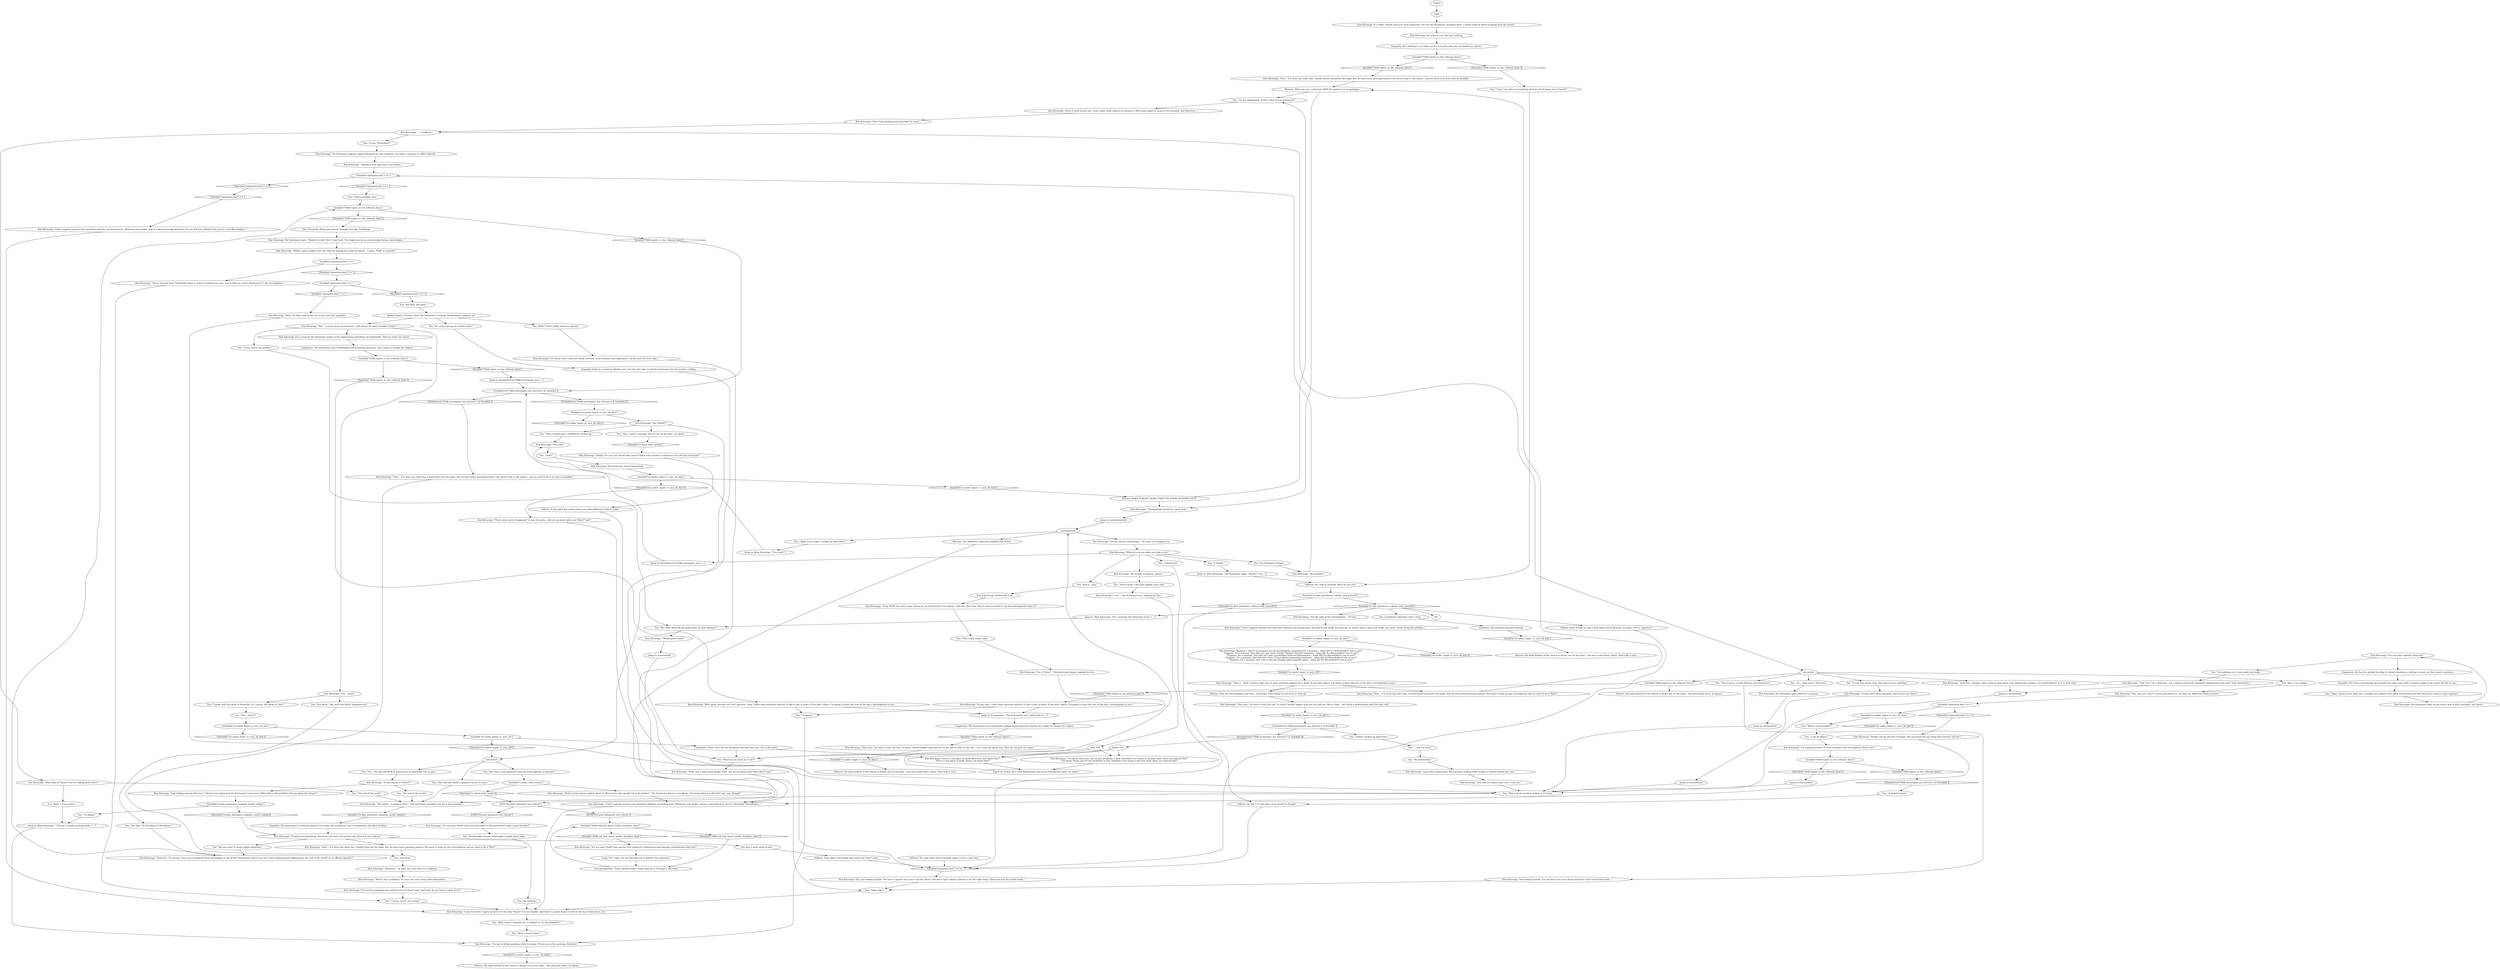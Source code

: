 # ICE / KIM RACISM FINAL TALK
# You failed the red check to get Kim to dance, and now you have to try to make amends or lose Kim's friendship forever.
# ==================================================
digraph G {
	  0 [label="START"];
	  1 [label="input"];
	  2 [label="Kim Kitsuragi: \"Now -- if it were any other day, I would leave for the night. But we have more pressing matters. We need to get to the island -- and we need to do it as soon as possible.\""];
	  3 [label="Variable[\"TASK.report_to_the_tribunal_done\"]"];
	  4 [label="Variable[\"TASK.report_to_the_tribunal_done\"]", shape=diamond];
	  5 [label="!(Variable[\"TASK.report_to_the_tribunal_done\"])", shape=diamond];
	  6 [label="Kim Kitsuragi: It's colder outside than you were expecting. You see the lieutenant, standing there, a small cloud of white escaping from his mouth..."];
	  7 [label="You: \"I'm not apologizing, if that's what you're waiting for.\""];
	  8 [label="Variable[\"reputation.kim\"] >= 1"];
	  9 [label="Variable[\"reputation.kim\"] >= 1", shape=diamond];
	  10 [label="!(Variable[\"reputation.kim\"] >= 1)", shape=diamond];
	  11 [label="Kim Kitsuragi: \"But now I'm afraid I just can't trust you.\""];
	  12 [label="You: \"Why? I don't really need you anyway.\""];
	  13 [label="Kim Kitsuragi: \"Try not to break anything while I'm gone. I'll see you in the morning, detective.\""];
	  14 [label="You: \"It was just words, Kim. They don't mean anything.\""];
	  15 [label="Kim Kitsuragi: \"Nobody's ever said that to me before...\""];
	  16 [label="You: \"Uh... she said the RCM is gonna have an important role to play...\""];
	  17 [label="You: \"She said the world is going to end in 22 years.\""];
	  18 [label="Kim Kitsuragi: \"Promise me something, detective: You won't tell anyone else what you just told me.\""];
	  19 [label="Jump to: [IsTaskActive(\"TASK.investigate_sea_f ...]"];
	  20 [label="kimrevhub"];
	  21 [label="Kim Kitsuragi: \"Detective,\" he says, his voice level as a tabletop."];
	  22 [label="You: \"Okay, scratch that. I *definitely* fucked up.\""];
	  23 [label="Esprit de Corps: He is your half-brother and you're driving him away. For what?"];
	  24 [label="Variable[\"TASK.ask_kim_about_seolite_database_done\"]"];
	  25 [label="Variable[\"TASK.ask_kim_about_seolite_database_done\"]", shape=diamond];
	  26 [label="!(Variable[\"TASK.ask_kim_about_seolite_database_done\"])", shape=diamond];
	  27 [label="You: \"A Seolite.\""];
	  28 [label="Logic: He's right. No one *forced* you to believe that nonsense."];
	  29 [label="You: \"I spoke with the spirit of Revachol. Or, I guess, she spoke to *me*.\""];
	  30 [label="Kim Kitsuragi: \"Yes, it *does*.\" The lieutenant begins tapping his foot..."];
	  31 [label="Kim Kitsuragi: \"The world... is going to end...\" The lieutenant considers this for a long moment..."];
	  32 [label="Variable[\"TASK.report_to_the_tribunal_done\"]"];
	  33 [label="Variable[\"TASK.report_to_the_tribunal_done\"]", shape=diamond];
	  34 [label="!(Variable[\"TASK.report_to_the_tribunal_done\"])", shape=diamond];
	  35 [label="Shivers: The dark shadow of the church is drawn out on the sand... two men stand there, silent. Their talk is over."];
	  36 [label="Volition: Yeah, didn't even know they stack shit *that* sorry."];
	  37 [label="You: \"Hey, I made a mistake, but it's not all my fault, you know.\""];
	  38 [label="You: \"'And'?\""];
	  39 [label="Kim Kitsuragi: \"What do you see when you look at me?\""];
	  40 [label="You: \"A binoclard.\""];
	  41 [label="Kim Kitsuragi: \"In any case, I have some personal matters I'd like to get in order. If you don't object, I'm going to leave the rest of the day's investigation to you...\""];
	  42 [label="Kim Kitsuragi: The lieutenant appears caught off-guard by your response. He takes a moment to collect himself..."];
	  43 [label="Variable[\"TASK.report_to_the_tribunal_done\"]"];
	  44 [label="Variable[\"TASK.report_to_the_tribunal_done\"]", shape=diamond];
	  45 [label="!(Variable[\"TASK.report_to_the_tribunal_done\"])", shape=diamond];
	  46 [label="You: \"Kim, I can explain...\""];
	  47 [label="Shivers: The dark shadow of the church is drawn out on the sand... two men stand there, silent. Their talk is over."];
	  48 [label="Variable[\"reputation.kim\"] >= 5"];
	  49 [label="Variable[\"reputation.kim\"] >= 5", shape=diamond];
	  50 [label="!(Variable[\"reputation.kim\"] >= 5)", shape=diamond];
	  51 [label="Kim Kitsuragi: \"I don't suppose anyone ever questions whether you belong here. Whatever your faults, you're a decent-enough detective. No one will ever *doubt* that you're a real Revacholian...\""];
	  52 [label="Kim Kitsuragi: \"If they don't mean anything, why do you say them?\""];
	  53 [label="Variable[\"TASK.report_to_the_tribunal_done\"]"];
	  54 [label="Variable[\"TASK.report_to_the_tribunal_done\"]", shape=diamond];
	  55 [label="!(Variable[\"TASK.report_to_the_tribunal_done\"])", shape=diamond];
	  56 [label="IsTHCPresent(\"advanced_race_theory\")"];
	  57 [label="IsTHCPresent(\"advanced_race_theory\")", shape=diamond];
	  58 [label="!(IsTHCPresent(\"advanced_race_theory\"))", shape=diamond];
	  59 [label="Variable[\"ice.kim_postdance_volition_look_yourself\"]"];
	  60 [label="Variable[\"ice.kim_postdance_volition_look_yourself\"]", shape=diamond];
	  61 [label="!(Variable[\"ice.kim_postdance_volition_look_yourself\"])", shape=diamond];
	  62 [label="Kim Kitsuragi: \"God, *no*. I'm a detective, not a charity service for shambolic degenerates who won't help themselves...\""];
	  63 [label="Kim Kitsuragi: \"You fucking asshole. I'm not here to be your *loyal assistant*, and I never have been...\""];
	  64 [label="Kim Kitsuragi: \"I was born here. I grew up here. It's the only *home* I've ever known. And there's a good chance I'll die in the line of duty here, too.\""];
	  65 [label="Kim Kitsuragi: \"Don't fuck anything else up while I'm away.\""];
	  66 [label="Shivers: The dark shadow of the church is drawn out on the sand... two men part there. In silence."];
	  67 [label="Empathy: The lieutenant is a rational observer of reality. His worldview can't accommodate this kind of thing."];
	  68 [label="Jump to: [Kim Kitsuragi: \"\"Try not to break anything while I'...\"]"];
	  69 [label="Kim Kitsuragi: \"Really? It's not your *fault* that you're *down with racism* or whatever you told that lorryman?\""];
	  70 [label="Kim Kitsuragi: The lieutenant stares impassively."];
	  71 [label="yrproblemhub"];
	  72 [label="Kim Kitsuragi: \"Which I guess makes *me* the idiot for hoping you could be better... I mean, *look* at yourself...\""];
	  73 [label="You: \"Go ahead.\""];
	  74 [label="Composure: The lieutenant's not comfortable with emotional openness. He's eager to change the subject."];
	  75 [label="Kim Kitsuragi: \"A role to play in *what*?\""];
	  76 [label="IsTaskActive(\"TASK.investigate_sea_fortress\")--[[ Variable[ ]]"];
	  77 [label="IsTaskActive(\"TASK.investigate_sea_fortress\")--[[ Variable[ ]]", shape=diamond];
	  78 [label="!(IsTaskActive(\"TASK.investigate_sea_fortress\")--[[ Variable[ ]])", shape=diamond];
	  79 [label="You: \"She said it was important that we stick together, as partners.\""];
	  80 [label="Kim Kitsuragi: He turns to you, but says nothing."];
	  81 [label="Kim Kitsuragi: \"It's not your *fault* that you subscribed to Measurehead's inane racial theories?\""];
	  82 [label="Kim Kitsuragi: The lieutenant goes silent for a moment."];
	  83 [label="You: \"So, you're giving me another shot?\""];
	  84 [label="You: \"To me, you're my partner.\""];
	  85 [label="Kim Kitsuragi: \"I see...\" the lieutenant says, tapping his foot..."];
	  86 [label="Composure: The lieutenant's not comfortable talking about himself so openly. He's eager to change the subject."];
	  87 [label="Kim Kitsuragi: \"Detective, I'm serious. Have you considered what will happen to the RCM's reputation if one of our own starts going around talking about the end of the world? In an official capacity?\""];
	  88 [label="Kim Kitsuragi: \"It's not your *fault* that you buy into whatever conspiracies bug-chasing cryptofascists feed you?\""];
	  89 [label="You: \"Just a... guy.\""];
	  90 [label="You: \"Okay, you're right. I fucked up back there.\""];
	  91 [label="Jump to: [yrproblemhub]"];
	  92 [label="You: \"So... what now?\" (Proceed.)"];
	  93 [label="Kim Kitsuragi: \"Get your shit together, detective.\""];
	  94 [label="You: \"I'm working on it, I just need your help...\""];
	  95 [label="Kim Kitsuragi: \"Of course that's what you think, contrary to all evidence and experience. I'm not here for your sake...\""];
	  96 [label="Jump to: [excusehub]"];
	  97 [label="Jump to: [excusehub]"];
	  98 [label="Kim Kitsuragi: \"Well, good, because we *are* partners. Now, I have some personal matters I'd like to get in order. If you don't object, I'm going to leave the rest of the day's investigation to you...\""];
	  99 [label="You: \"The end of the world.\""];
	  100 [label="Empathy: He's waiting to see what you do. For god's sake say you fucked up, please."];
	  101 [label="Kim Kitsuragi: \"Yes, and?\""];
	  102 [label="Shivers: MAKE IT RIGHT. MORE THAN YOU KNOW DEPENDS ON IT."];
	  103 [label="Empathy: He's been anticipating this moment for some time. Still, it doesn't make it any easier for him to say..."];
	  104 [label="Kim Kitsuragi: \"*What* good times?\""];
	  105 [label="Jump to: [excusehub]"];
	  106 [label="You: \"The end of the world.\""];
	  107 [label="You: \"Are you sure? It seems kinda important.\""];
	  108 [label="Variable[\"ice.andre_hyper_rc_succ_fix_kim\"]"];
	  109 [label="Variable[\"ice.andre_hyper_rc_succ_fix_kim\"]", shape=diamond];
	  110 [label="!(Variable[\"ice.andre_hyper_rc_succ_fix_kim\"])", shape=diamond];
	  111 [label="Jump to: [Kim Kitsuragi: \"\"Yes, and?\"\"]"];
	  112 [label="Kim Kitsuragi: The lieutenant looks at you with a mix of pity, contempt, and alarm..."];
	  113 [label="Volition: The only doom you've brought about so far is your own."];
	  114 [label="Kim Kitsuragi: \"Revacholian.\""];
	  115 [label="Kim Kitsuragi: \"I don't suppose anyone ever questions whether you belong here. Whatever your faults, you're a solid detective. You're *obviously* Revacholian...\""];
	  116 [label="You: \"That's probably wise.\""];
	  117 [label="Kim Kitsuragi: \"Now -- if it were any other day, I would leave for the night. But we have more pressing matters. We need to wrap up this investigation and we need to do it *fast*.\""];
	  118 [label="Variable[\"ice.andre_hyper_rc_succ_fix_kim\"]"];
	  119 [label="Variable[\"ice.andre_hyper_rc_succ_fix_kim\"]", shape=diamond];
	  120 [label="!(Variable[\"ice.andre_hyper_rc_succ_fix_kim\"])", shape=diamond];
	  121 [label="Kim Kitsuragi: \"You *think*?\""];
	  122 [label="You: \"...and I'm sorry.\""];
	  123 [label="Kim Kitsuragi: \"*Apologizing* would be a good start.\""];
	  124 [label="Kim Kitsuragi: \"Yeah, that's what most people *say*. But do you know what they *don't* say?\""];
	  125 [label="You: A good guy, underneath it all."];
	  126 [label="Volition: Kind of hard to sing a duet when you're all alone on-stage, isn't it, superstar?"];
	  127 [label="Authority: The sentence has been passed."];
	  128 [label="Kim Kitsuragi: \"... no offence.\""];
	  129 [label="Variable[\"ice.andre_hyper_rc_succ_fix_kim\"]"];
	  130 [label="Variable[\"ice.andre_hyper_rc_succ_fix_kim\"]", shape=diamond];
	  131 [label="!(Variable[\"ice.andre_hyper_rc_succ_fix_kim\"])", shape=diamond];
	  132 [label="Kim Kitsuragi: \"Suppose I *don't* recommend you be involuntarily committed for a moment... what did *La Revacholière* say to you?\"\n\"Suppose, for a moment, that this isn't just more of your *Remote Viewer* nonsense... what did *La Revacholière* say to you?\"\n\"Suppose, for a moment, that this isn't just a pyrholidon-induced hallucination... what did *La Revacholière* say to you?\"\n\"Suppose, for a moment, that this isn't more of your ghost-summoning nonsense... what did *La Revacholière* say to you?\"\n\"Suppose, for a moment, that you're not just chasing urban legends again... what did *La Revacholière* say to you?\""];
	  133 [label="You: \"The... future?\""];
	  134 [label="Kim Kitsuragi: \"Quit fooling around, detective.\" There's real urgency in the lieutenant's voice now. \"What did La Revacholière tell you about the future?\""];
	  135 [label="You: \"But Kim, I'm the Augur of Desolation.\""];
	  136 [label="You: Just a sorry stack of shit..."];
	  137 [label="Jump to: [Kim Kitsuragi: \"For a moment the lieutenant seems t...\"]"];
	  138 [label="Variable[\"tc.down_with_racism\"]"];
	  139 [label="Variable[\"tc.down_with_racism\"]", shape=diamond];
	  140 [label="!(Variable[\"tc.down_with_racism\"])", shape=diamond];
	  141 [label="Kim Kitsuragi: \"Well, at least you're explicit about it. Most of the time people try to be *polite*.\" The lieutenant doesn't even flinch. \"You know what you did *not* say I am, though?\""];
	  142 [label="Jump to: [Kim Kitsuragi: \"The lieutenant sighs. \"Maybe it rea...\"]"];
	  143 [label="Kim Kitsuragi: \"Now, if you'll excuse me, I have some other matters to attend to. We'll meet again as usual in the morning. And detective...\""];
	  144 [label="Jump to: [excusehub]"];
	  145 [label="Variable[\"reputation.kim\"] >= 1"];
	  146 [label="Variable[\"reputation.kim\"] >= 1", shape=diamond];
	  147 [label="!(Variable[\"reputation.kim\"] >= 1)", shape=diamond];
	  148 [label="Variable[\"ice.andre_hyper_rc_succ_fix_kim\"]"];
	  149 [label="Variable[\"ice.andre_hyper_rc_succ_fix_kim\"]", shape=diamond];
	  150 [label="!(Variable[\"ice.andre_hyper_rc_succ_fix_kim\"])", shape=diamond];
	  151 [label="You: \"What's your problem?\""];
	  152 [label="You: \"What do you want me to do?\""];
	  153 [label="Rhetoric: You definitely could have handled that better."];
	  154 [label="Volition: If that good guy never comes out, what difference does it make?"];
	  155 [label="Kim Kitsuragi: \"Stop, STOP. You won't even call me by my *actual title*. It's always, 'Kim this, Kim that.' Has it even occurred to you how disrespectful that is?\""];
	  156 [label="Kim Kitsuragi: \"But, see, you *can't*, or you just refuse to, not that the difference really matters.\""];
	  157 [label="Kim Kitsuragi: \"I'm staying because *I* have to protect the investigation *from you*...\""];
	  158 [label="You: \"None taken.\""];
	  159 [label="You: \"A true *Vacholiere*.\""];
	  160 [label="Jump to: [IsTaskActive(\"TASK.investigate_sea_f ...]"];
	  161 [label="Kim Kitsuragi: \"This case,\" he turns to face the sea, \"is much, *much* bigger than just you or me. We're close to the end -- let's cross the finish line. Then we can part our ways.\""];
	  162 [label="Rhetoric: What are you, a petulant child? He expects you to apologize."];
	  163 [label="Kim Kitsuragi: \"That's what you're *supposed* to say, of course... But do you know what you *didn't* say?\""];
	  164 [label="Kim Kitsuragi: \"I just don't understand. We had been making *real* progress toward solving the case...\""];
	  165 [label="Kim Kitsuragi: \"No, you fucking asshole. This isn't a *game* and you're not the *hero*. You don't *get* infinite chances to do the right thing. That's not how the world works...\""];
	  166 [label="Empathy: Hold on a moment. Maybe now's not the best time to tell the lieutenant that the world is ending..."];
	  167 [label="Kim Kitsuragi: \"Now, I... think I need to take care of some personal matters for a while. If you don't object, I'm going to leave the rest of the day's investigation to you...\""];
	  168 [label="Pain Threshold: Sharp pain shoots through your hip, throbbing..."];
	  169 [label="Kim Kitsuragi: \"This case,\" he turns to face the sea, \"is much, *much* bigger than just you and me. We're close -- let's keep it professional until the very end.\""];
	  170 [label="You: \"Hey, Kim.\""];
	  171 [label="Kim Kitsuragi: \"You know, detective, one of your problems is that *nothing* ever seems to be your fault. Have you noticed that?\"\n\"You know, Harry, one of your problems is that *nothing* ever seems to be your fault. Have you noticed that?\""];
	  172 [label="Conceptualization: Those theories didn't really hold up in retrospect, did they?"];
	  173 [label="You: 'Irretrievable human catastrophe' sounds about right."];
	  174 [label="You: A goddamn superstar, that's what."];
	  175 [label="Kim Kitsuragi: \"For the sake of the investigation... I'll stay.\""];
	  176 [label="You: \"Okay, I know you're mad, but I actually just talked to the spirit of Revachol and she told me we need to work together...\""];
	  177 [label="You: \"That's great, I could still use your assistance.\""];
	  178 [label="Kim Kitsuragi: \"But -- to most of my countrymen, I will always be some *monkey fucker*.\""];
	  179 [label="You: \"Wait, before I blacked out, I *talked* to *La Revacholière*.\""];
	  180 [label="Kim Kitsuragi: \"You... what?\""];
	  181 [label="You: \"Wait, I wasn't done...\""];
	  182 [label="Jump to: [Composure: \"The lieutenant's not comfortable ta...\"]"];
	  183 [label="post trib"];
	  184 [label="Kim Kitsuragi: The lieutenant sighs. \"Maybe it really *isn't* your fault. You might just be an irretrievable human catastrophe...\""];
	  185 [label="Volition: Yes, look at yourself. What do you see?"];
	  186 [label="Variable[\"reputation.kim\"] >= 5"];
	  187 [label="Variable[\"reputation.kim\"] >= 5", shape=diamond];
	  188 [label="!(Variable[\"reputation.kim\"] >= 5)", shape=diamond];
	  189 [label="Kim Kitsuragi: \"You've not just been *unhelpful* when it comes to solving the case, you've been an active *hindrance* to the investigation...\""];
	  190 [label="You: \"But Kim, the spirit...\""];
	  191 [label="Composure: He has the upright bearing of a king's headsman, waiting to carry out the crown's sentence."];
	  192 [label="Jump to: [excusehub]"];
	  193 [label="You: \"That really sucks, man.\""];
	  194 [label="Kim Kitsuragi: For a moment the lieutenant seems to be suppressing something uncomfortable. Then he clears his throat..."];
	  195 [label="You: \"But what about all the good times we had together?\""];
	  196 [label="Variable[\"TASK.report_to_the_tribunal_done\"]"];
	  197 [label="Variable[\"TASK.report_to_the_tribunal_done\"]", shape=diamond];
	  198 [label="!(Variable[\"TASK.report_to_the_tribunal_done\"])", shape=diamond];
	  199 [label="Shivers: The dark shadow of the church is drawn out on the sand... two men stand there. In silence."];
	  200 [label="IsTaskActive(\"TASK.investigate_sea_fortress\")--[[ Variable[ ]]"];
	  201 [label="IsTaskActive(\"TASK.investigate_sea_fortress\")--[[ Variable[ ]]", shape=diamond];
	  202 [label="!(IsTaskActive(\"TASK.investigate_sea_fortress\")--[[ Variable[ ]])", shape=diamond];
	  203 [label="You: \"I think I fucked up back there...\""];
	  204 [label="Kim Kitsuragi: \"You're a real piece of work, detective, you know that?\"\n\"You're a real piece of work, Harry, you know that?\""];
	  205 [label="Kim Kitsuragi: \"You've been spinning your wheels here for *how* long? And what do you have to show for it?\""];
	  206 [label="Kim Kitsuragi: \"Well, I'm done waiting for you to get your shit together.\""];
	  207 [label="You: \"I mean, you're not wrong.\""];
	  208 [label="excusehub"];
	  209 [label="You: \"She said the world is ending in 22 years.\""];
	  210 [label="Variable[\"ice.kim_postdance_empathy_world_ending\"]"];
	  211 [label="Variable[\"ice.kim_postdance_empathy_world_ending\"]", shape=diamond];
	  212 [label="!(Variable[\"ice.kim_postdance_empathy_world_ending\"])", shape=diamond];
	  213 [label="You: \"Go ahead.\""];
	  214 [label="Kim Kitsuragi: \"Now -- if it were any other day, I would excuse myself for the night. But we have more pressing matters. We need to wrap up this investigation and we need to do it *fast*.\""];
	  215 [label="before trib"];
	  216 [label="You: \"I don't see why you're getting all bent out of shape over a *word*.\""];
	  217 [label="Kim Kitsuragi: \"Let me ask you something...\" He leans in to inspect you."];
	  218 [label="You: \"My half-brother.\""];
	  219 [label="Kim Kitsuragi: \"Be serious a moment, please...\""];
	  220 [label="Volition: So that's it? You don't even *want* to change?"];
	  221 [label="You: Say nothing."];
	  222 [label="Kim Kitsuragi: \"What kind of *future* are we talking about here?\""];
	  223 [label="Variable[\"ice.andre_hyper_rc_succ_fix_kim\"]"];
	  224 [label="Variable[\"ice.andre_hyper_rc_succ_fix_kim\"]", shape=diamond];
	  225 [label="!(Variable[\"ice.andre_hyper_rc_succ_fix_kim\"])", shape=diamond];
	  226 [label="Variable[\"ice.andre_hyper_rc_succ_28\"]"];
	  227 [label="Variable[\"ice.andre_hyper_rc_succ_28\"]", shape=diamond];
	  228 [label="!(Variable[\"ice.andre_hyper_rc_succ_28\"])", shape=diamond];
	  229 [label="Composure: There won't be any preamble chit-chat this time. Get to the point."];
	  230 [label="Kim Kitsuragi: \"What's *my* problem?\" he says, his voice rising with indignation..."];
	  231 [label="You: \"I can do better.\""];
	  232 [label="Kim Kitsuragi: \"Detective, enough. I don't want to hear about your degenerate ravings. I've heard *plenty* as it is. Just stop.\""];
	  233 [label="Inland Empire: You hear that? The lieutenant's staying! Brotherhood conquers all!"];
	  234 [label="Kim Kitsuragi: \"I don't suppose anyone ever questions whether you belong here. No matter how badly you fuck up, no matter what a mess you make, you never *stop* being Revacholian...\""];
	  235 [label="Kim Kitsuragi: \"People call me all sorts of things. But you know the one thing they *never* call me?\""];
	  236 [label="You: \"Never mind, I was just talking crazy talk.\""];
	  237 [label="You: \"You know... like stuff that hasn't happened yet.\""];
	  238 [label="You: \"Wait, I wasn't done...\""];
	  239 [label="Volition: First the investigation, now this... how many more things do you have to fuck up?"];
	  240 [label="Kim Kitsuragi: \"Now -- if it were any other day, I would excuse myself for the night. But we have more pressing matters. We need to get to the island -- and we need to do it as soon as possible.\""];
	  241 [label="You: \"A pinball wizard.\""];
	  242 [label="You: The harbinger of doom."];
	  0 -> 1
	  1 -> 6
	  2 -> 170
	  3 -> 4
	  3 -> 5
	  4 -> 19
	  5 -> 98
	  6 -> 80
	  7 -> 143
	  8 -> 9
	  8 -> 10
	  9 -> 206
	  10 -> 190
	  11 -> 209
	  12 -> 95
	  13 -> 149
	  14 -> 52
	  15 -> 48
	  16 -> 75
	  17 -> 31
	  18 -> 136
	  18 -> 107
	  18 -> 117
	  19 -> 76
	  20 -> 16
	  20 -> 17
	  20 -> 79
	  21 -> 230
	  22 -> 101
	  23 -> 71
	  24 -> 25
	  24 -> 26
	  25 -> 88
	  26 -> 172
	  27 -> 142
	  28 -> 172
	  29 -> 133
	  30 -> 86
	  31 -> 211
	  32 -> 33
	  32 -> 34
	  33 -> 240
	  34 -> 216
	  36 -> 187
	  37 -> 139
	  38 -> 70
	  39 -> 160
	  39 -> 40
	  39 -> 219
	  39 -> 242
	  39 -> 89
	  39 -> 27
	  40 -> 220
	  41 -> 73
	  41 -> 182
	  42 -> 15
	  43 -> 44
	  43 -> 45
	  44 -> 201
	  45 -> 144
	  46 -> 156
	  48 -> 49
	  48 -> 50
	  49 -> 116
	  50 -> 146
	  51 -> 64
	  52 -> 105
	  53 -> 54
	  53 -> 55
	  54 -> 76
	  55 -> 168
	  56 -> 57
	  56 -> 58
	  57 -> 81
	  58 -> 24
	  59 -> 60
	  59 -> 61
	  60 -> 137
	  60 -> 174
	  60 -> 175
	  60 -> 243
	  60 -> 126
	  61 -> 187
	  62 -> 96
	  63 -> 158
	  64 -> 179
	  65 -> 128
	  67 -> 18
	  68 -> 13
	  69 -> 154
	  70 -> 108
	  71 -> 153
	  71 -> 90
	  71 -> 217
	  72 -> 186
	  73 -> 13
	  74 -> 3
	  75 -> 99
	  75 -> 134
	  76 -> 77
	  76 -> 78
	  77 -> 2
	  78 -> 118
	  79 -> 138
	  80 -> 100
	  81 -> 173
	  82 -> 192
	  83 -> 166
	  84 -> 195
	  85 -> 183
	  86 -> 197
	  87 -> 53
	  88 -> 28
	  89 -> 125
	  90 -> 111
	  91 -> 71
	  92 -> 82
	  93 -> 94
	  93 -> 191
	  94 -> 62
	  95 -> 158
	  96 -> 209
	  97 -> 209
	  98 -> 73
	  98 -> 182
	  99 -> 31
	  100 -> 32
	  101 -> 38
	  102 -> 123
	  102 -> 7
	  103 -> 176
	  104 -> 97
	  105 -> 209
	  106 -> 31
	  107 -> 87
	  108 -> 109
	  108 -> 110
	  109 -> 102
	  110 -> 163
	  111 -> 101
	  112 -> 93
	  113 -> 187
	  114 -> 48
	  115 -> 64
	  116 -> 53
	  117 -> 170
	  118 -> 120
	  118 -> 121
	  119 -> 200
	  121 -> 152
	  121 -> 37
	  121 -> 22
	  122 -> 218
	  123 -> 91
	  124 -> 115
	  125 -> 155
	  126 -> 187
	  127 -> 130
	  128 -> 208
	  128 -> 222
	  128 -> 159
	  129 -> 131
	  129 -> 132
	  130 -> 47
	  132 -> 227
	  133 -> 223
	  134 -> 210
	  135 -> 87
	  136 -> 36
	  137 -> 195
	  138 -> 140
	  138 -> 141
	  139 -> 69
	  140 -> 56
	  141 -> 115
	  142 -> 185
	  143 -> 65
	  144 -> 209
	  145 -> 147
	  145 -> 148
	  146 -> 51
	  147 -> 235
	  148 -> 150
	  148 -> 151
	  149 -> 66
	  151 -> 231
	  152 -> 124
	  153 -> 56
	  154 -> 187
	  155 -> 193
	  156 -> 145
	  157 -> 43
	  158 -> 64
	  159 -> 42
	  160 -> 76
	  161 -> 224
	  162 -> 123
	  162 -> 7
	  163 -> 115
	  164 -> 11
	  165 -> 158
	  166 -> 20
	  167 -> 214
	  167 -> 239
	  168 -> 184
	  169 -> 119
	  170 -> 21
	  171 -> 23
	  172 -> 24
	  173 -> 221
	  174 -> 127
	  175 -> 234
	  176 -> 112
	  177 -> 63
	  178 -> 194
	  178 -> 180
	  178 -> 84
	  179 -> 181
	  180 -> 237
	  180 -> 29
	  181 -> 13
	  182 -> 86
	  183 -> 152
	  183 -> 171
	  183 -> 204
	  184 -> 72
	  185 -> 59
	  186 -> 188
	  186 -> 189
	  187 -> 165
	  188 -> 8
	  189 -> 207
	  190 -> 233
	  191 -> 103
	  192 -> 209
	  193 -> 30
	  194 -> 74
	  195 -> 104
	  196 -> 198
	  196 -> 199
	  197 -> 161
	  198 -> 41
	  200 -> 202
	  200 -> 203
	  201 -> 241
	  202 -> 215
	  203 -> 122
	  204 -> 23
	  205 -> 207
	  206 -> 209
	  207 -> 64
	  208 -> 196
	  208 -> 232
	  208 -> 46
	  208 -> 14
	  208 -> 177
	  208 -> 92
	  209 -> 31
	  210 -> 212
	  210 -> 213
	  211 -> 67
	  212 -> 18
	  213 -> 68
	  214 -> 162
	  215 -> 152
	  215 -> 171
	  215 -> 204
	  216 -> 185
	  217 -> 39
	  218 -> 164
	  219 -> 236
	  220 -> 187
	  221 -> 64
	  222 -> 106
	  222 -> 238
	  223 -> 225
	  223 -> 226
	  224 -> 35
	  226 -> 228
	  226 -> 229
	  227 -> 167
	  228 -> 20
	  229 -> 152
	  229 -> 204
	  230 -> 205
	  231 -> 157
	  232 -> 96
	  233 -> 178
	  233 -> 83
	  233 -> 12
	  234 -> 129
	  235 -> 115
	  236 -> 85
	  237 -> 135
	  238 -> 68
	  239 -> 169
	  240 -> 162
	  241 -> 220
	  242 -> 114
}

